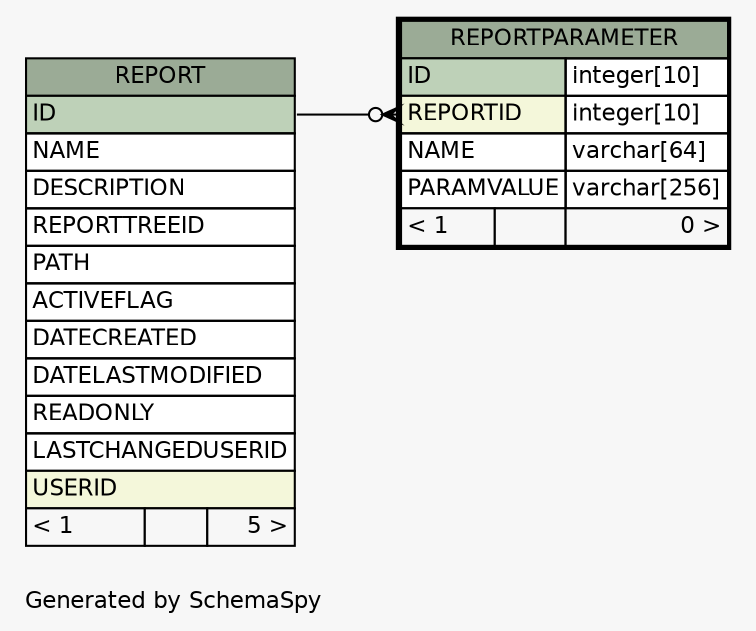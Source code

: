 // dot 2.26.3 on Linux 3.5.0-34-generic
// SchemaSpy rev 590
digraph "oneDegreeRelationshipsDiagram" {
  graph [
    rankdir="RL"
    bgcolor="#f7f7f7"
    label="\nGenerated by SchemaSpy"
    labeljust="l"
    nodesep="0.18"
    ranksep="0.46"
    fontname="Helvetica"
    fontsize="11"
  ];
  node [
    fontname="Helvetica"
    fontsize="11"
    shape="plaintext"
  ];
  edge [
    arrowsize="0.8"
  ];
  "REPORTPARAMETER":"REPORTID":w -> "REPORT":"ID":e [arrowhead=none dir=back arrowtail=crowodot];
  "REPORT" [
    label=<
    <TABLE BORDER="0" CELLBORDER="1" CELLSPACING="0" BGCOLOR="#ffffff">
      <TR><TD COLSPAN="3" BGCOLOR="#9bab96" ALIGN="CENTER">REPORT</TD></TR>
      <TR><TD PORT="ID" COLSPAN="3" BGCOLOR="#bed1b8" ALIGN="LEFT">ID</TD></TR>
      <TR><TD PORT="NAME" COLSPAN="3" ALIGN="LEFT">NAME</TD></TR>
      <TR><TD PORT="DESCRIPTION" COLSPAN="3" ALIGN="LEFT">DESCRIPTION</TD></TR>
      <TR><TD PORT="REPORTTREEID" COLSPAN="3" ALIGN="LEFT">REPORTTREEID</TD></TR>
      <TR><TD PORT="PATH" COLSPAN="3" ALIGN="LEFT">PATH</TD></TR>
      <TR><TD PORT="ACTIVEFLAG" COLSPAN="3" ALIGN="LEFT">ACTIVEFLAG</TD></TR>
      <TR><TD PORT="DATECREATED" COLSPAN="3" ALIGN="LEFT">DATECREATED</TD></TR>
      <TR><TD PORT="DATELASTMODIFIED" COLSPAN="3" ALIGN="LEFT">DATELASTMODIFIED</TD></TR>
      <TR><TD PORT="READONLY" COLSPAN="3" ALIGN="LEFT">READONLY</TD></TR>
      <TR><TD PORT="LASTCHANGEDUSERID" COLSPAN="3" ALIGN="LEFT">LASTCHANGEDUSERID</TD></TR>
      <TR><TD PORT="USERID" COLSPAN="3" BGCOLOR="#f4f7da" ALIGN="LEFT">USERID</TD></TR>
      <TR><TD ALIGN="LEFT" BGCOLOR="#f7f7f7">&lt; 1</TD><TD ALIGN="RIGHT" BGCOLOR="#f7f7f7">  </TD><TD ALIGN="RIGHT" BGCOLOR="#f7f7f7">5 &gt;</TD></TR>
    </TABLE>>
    URL="REPORT.html"
    tooltip="REPORT"
  ];
  "REPORTPARAMETER" [
    label=<
    <TABLE BORDER="2" CELLBORDER="1" CELLSPACING="0" BGCOLOR="#ffffff">
      <TR><TD COLSPAN="3" BGCOLOR="#9bab96" ALIGN="CENTER">REPORTPARAMETER</TD></TR>
      <TR><TD PORT="ID" COLSPAN="2" BGCOLOR="#bed1b8" ALIGN="LEFT">ID</TD><TD PORT="ID.type" ALIGN="LEFT">integer[10]</TD></TR>
      <TR><TD PORT="REPORTID" COLSPAN="2" BGCOLOR="#f4f7da" ALIGN="LEFT">REPORTID</TD><TD PORT="REPORTID.type" ALIGN="LEFT">integer[10]</TD></TR>
      <TR><TD PORT="NAME" COLSPAN="2" ALIGN="LEFT">NAME</TD><TD PORT="NAME.type" ALIGN="LEFT">varchar[64]</TD></TR>
      <TR><TD PORT="PARAMVALUE" COLSPAN="2" ALIGN="LEFT">PARAMVALUE</TD><TD PORT="PARAMVALUE.type" ALIGN="LEFT">varchar[256]</TD></TR>
      <TR><TD ALIGN="LEFT" BGCOLOR="#f7f7f7">&lt; 1</TD><TD ALIGN="RIGHT" BGCOLOR="#f7f7f7">  </TD><TD ALIGN="RIGHT" BGCOLOR="#f7f7f7">0 &gt;</TD></TR>
    </TABLE>>
    URL="REPORTPARAMETER.html"
    tooltip="REPORTPARAMETER"
  ];
}

